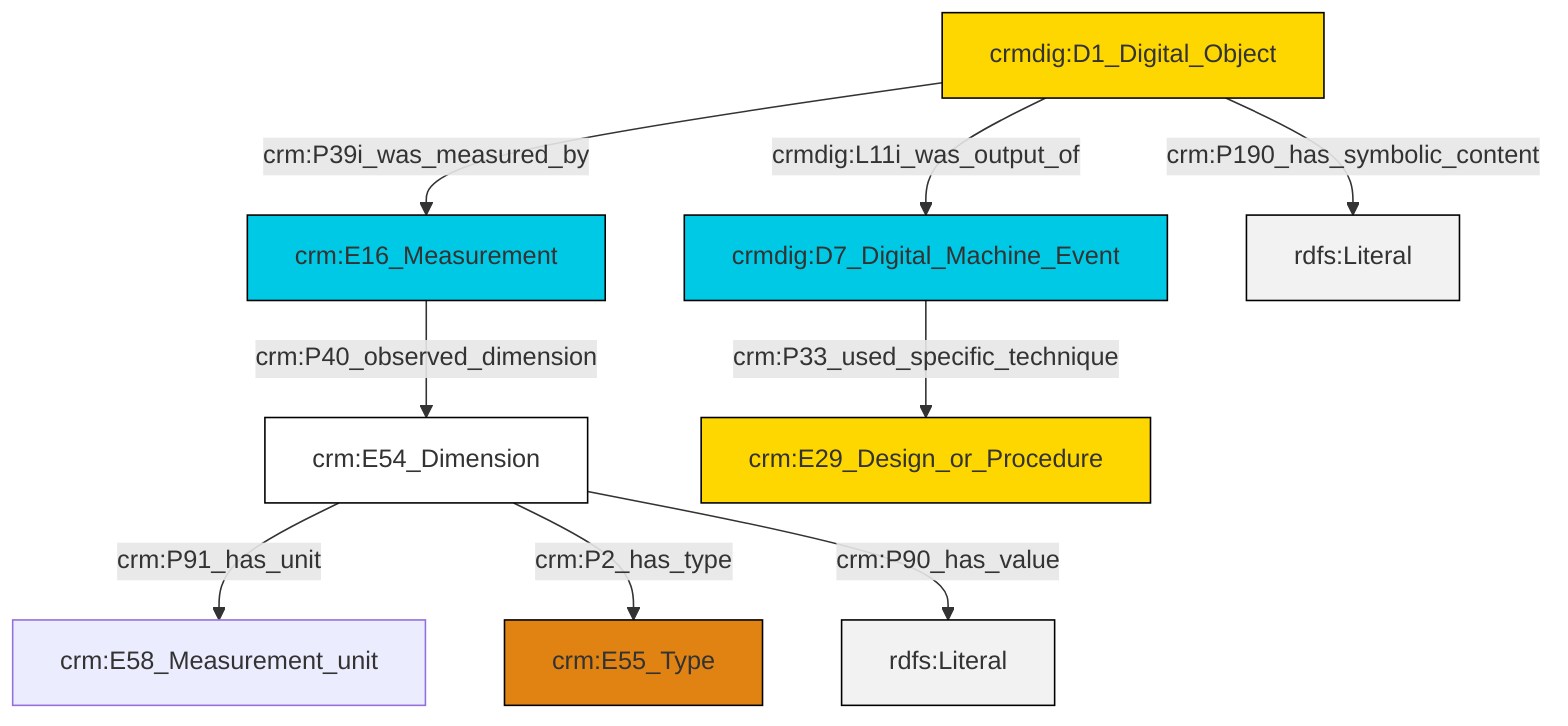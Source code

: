 graph TD
classDef Literal fill:#f2f2f2,stroke:#000000;
classDef CRM_Entity fill:#FFFFFF,stroke:#000000;
classDef Temporal_Entity fill:#00C9E6, stroke:#000000;
classDef Type fill:#E18312, stroke:#000000;
classDef Time-Span fill:#2C9C91, stroke:#000000;
classDef Appellation fill:#FFEB7F, stroke:#000000;
classDef Place fill:#008836, stroke:#000000;
classDef Persistent_Item fill:#B266B2, stroke:#000000;
classDef Conceptual_Object fill:#FFD700, stroke:#000000;
classDef Physical_Thing fill:#D2B48C, stroke:#000000;
classDef Actor fill:#f58aad, stroke:#000000;
classDef PC_Classes fill:#4ce600, stroke:#000000;
classDef Multi fill:#cccccc,stroke:#000000;

2["crmdig:D1_Digital_Object"]:::Conceptual_Object -->|crm:P39i_was_measured_by| 3["crm:E16_Measurement"]:::Temporal_Entity
6["crmdig:D7_Digital_Machine_Event"]:::Temporal_Entity -->|crm:P33_used_specific_technique| 7["crm:E29_Design_or_Procedure"]:::Conceptual_Object
4["crm:E54_Dimension"]:::CRM_Entity -->|crm:P91_has_unit| 9["crm:E58_Measurement_unit"]:::Default
3["crm:E16_Measurement"]:::Temporal_Entity -->|crm:P40_observed_dimension| 4["crm:E54_Dimension"]:::CRM_Entity
2["crmdig:D1_Digital_Object"]:::Conceptual_Object -->|crm:P190_has_symbolic_content| 12[rdfs:Literal]:::Literal
4["crm:E54_Dimension"]:::CRM_Entity -->|crm:P2_has_type| 0["crm:E55_Type"]:::Type
4["crm:E54_Dimension"]:::CRM_Entity -->|crm:P90_has_value| 15[rdfs:Literal]:::Literal
2["crmdig:D1_Digital_Object"]:::Conceptual_Object -->|crmdig:L11i_was_output_of| 6["crmdig:D7_Digital_Machine_Event"]:::Temporal_Entity